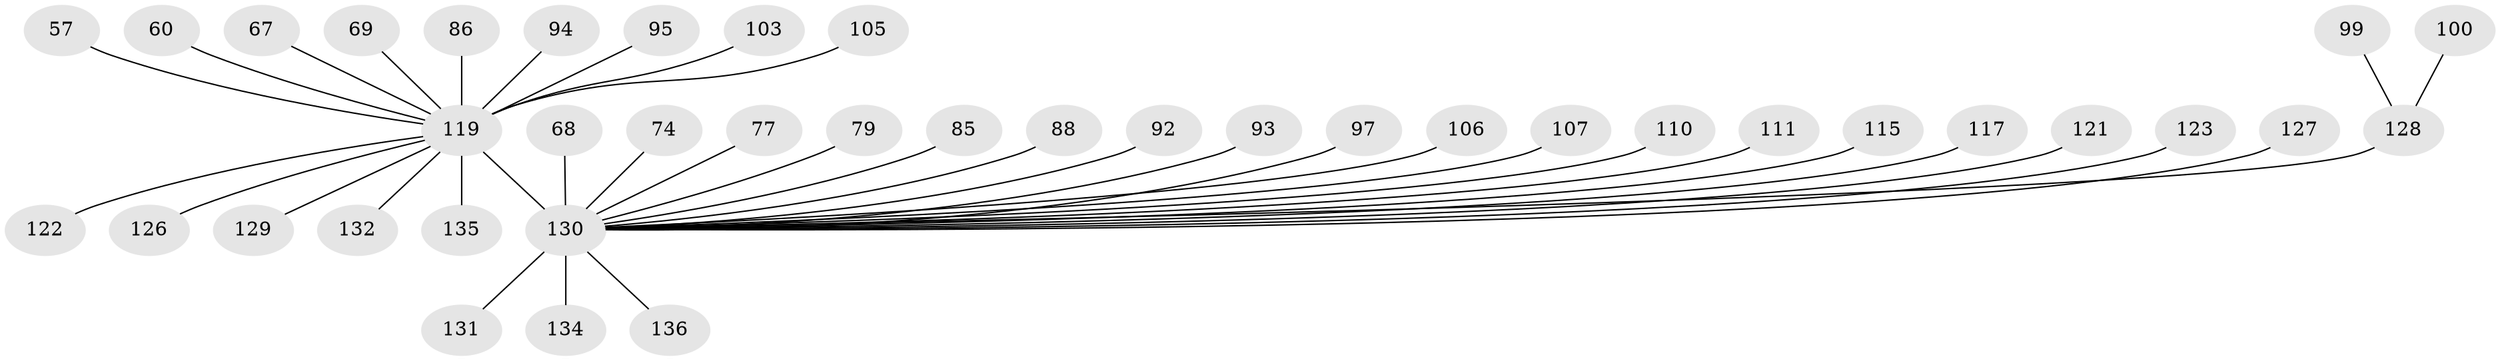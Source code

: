 // original degree distribution, {10: 0.014705882352941176, 6: 0.029411764705882353, 5: 0.051470588235294115, 28: 0.007352941176470588, 16: 0.007352941176470588, 17: 0.007352941176470588, 1: 0.4485294117647059, 2: 0.23529411764705882, 3: 0.11029411764705882, 4: 0.08088235294117647, 8: 0.007352941176470588}
// Generated by graph-tools (version 1.1) at 2025/50/03/04/25 21:50:50]
// undirected, 40 vertices, 39 edges
graph export_dot {
graph [start="1"]
  node [color=gray90,style=filled];
  57;
  60;
  67 [super="+24"];
  68;
  69;
  74;
  77;
  79;
  85;
  86;
  88;
  92;
  93;
  94;
  95;
  97;
  99;
  100;
  103;
  105;
  106 [super="+33"];
  107;
  110;
  111;
  115 [super="+58"];
  117;
  119 [super="+113+7+4+89+9+11+12+13+21+40+47"];
  121 [super="+71"];
  122;
  123;
  126;
  127;
  128 [super="+112+70+76+98"];
  129;
  130 [super="+96+26+125+114+56+66"];
  131;
  132;
  134 [super="+101+133"];
  135;
  136 [super="+116"];
  57 -- 119;
  60 -- 119;
  67 -- 119;
  68 -- 130;
  69 -- 119;
  74 -- 130;
  77 -- 130;
  79 -- 130;
  85 -- 130;
  86 -- 119;
  88 -- 130;
  92 -- 130;
  93 -- 130;
  94 -- 119;
  95 -- 119;
  97 -- 130;
  99 -- 128;
  100 -- 128;
  103 -- 119;
  105 -- 119;
  106 -- 130;
  107 -- 130;
  110 -- 130;
  111 -- 130;
  115 -- 130;
  117 -- 130;
  119 -- 135;
  119 -- 122;
  119 -- 126;
  119 -- 129;
  119 -- 132;
  119 -- 130 [weight=28];
  121 -- 130;
  123 -- 130;
  127 -- 130;
  128 -- 130 [weight=7];
  130 -- 131;
  130 -- 134 [weight=9];
  130 -- 136;
}
